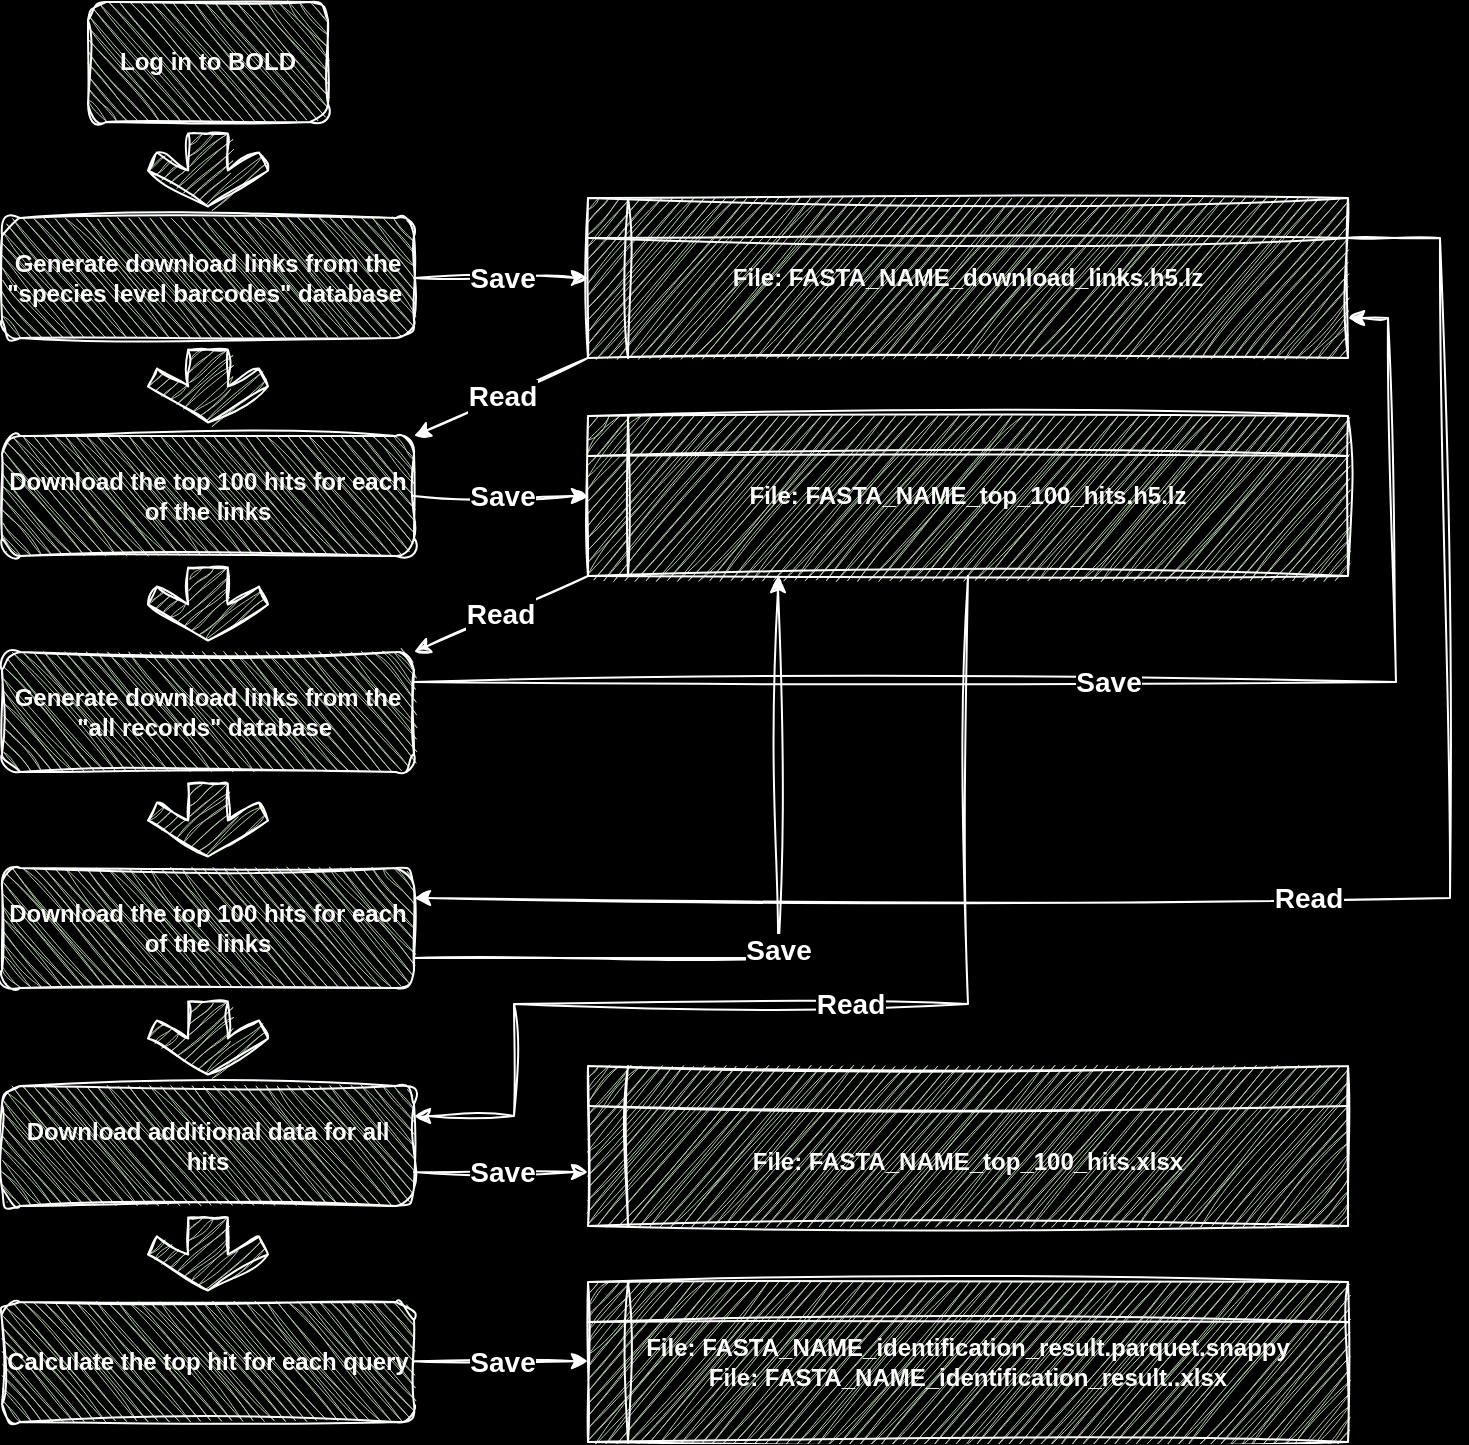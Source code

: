 <mxfile version="24.4.9" type="github">
  <diagram name="Seite-1" id="E304glDuHv-My9nMEjOT">
    <mxGraphModel dx="1027" dy="913" grid="0" gridSize="10" guides="1" tooltips="1" connect="1" arrows="1" fold="1" page="1" pageScale="1" pageWidth="827" pageHeight="1169" background="#000000" math="0" shadow="0">
      <root>
        <mxCell id="0" />
        <mxCell id="1" parent="0" />
        <mxCell id="v3sZ_OI-lQdHN_WBkO5k-1" value="&lt;b&gt;&lt;font color=&quot;#ffffff&quot; face=&quot;Helvetica&quot;&gt;Log in to BOLD&lt;/font&gt;&lt;/b&gt;" style="rounded=1;whiteSpace=wrap;html=1;flipV=1;labelBackgroundColor=none;fillColor=#B2C9AB;strokeColor=#ffffff;fontColor=#000000;glass=0;shadow=0;sketch=1;curveFitting=1;jiggle=2;" parent="1" vertex="1">
          <mxGeometry x="80" y="40" width="120" height="60" as="geometry" />
        </mxCell>
        <mxCell id="v3sZ_OI-lQdHN_WBkO5k-2" value="&lt;b&gt;&lt;font color=&quot;#ffffff&quot;&gt;Generate download links from the &quot;species level barcodes&quot; database&amp;nbsp;&lt;/font&gt;&lt;/b&gt;" style="rounded=1;whiteSpace=wrap;html=1;flipV=1;labelBackgroundColor=none;fillColor=#B2C9AB;strokeColor=#ffffff;fontColor=#000000;sketch=1;curveFitting=1;jiggle=2;" parent="1" vertex="1">
          <mxGeometry x="37" y="148" width="206" height="60" as="geometry" />
        </mxCell>
        <mxCell id="v3sZ_OI-lQdHN_WBkO5k-3" value="&lt;b&gt;&lt;font color=&quot;#ffffff&quot;&gt;Download the top 100 hits for each of the links&lt;/font&gt;&lt;/b&gt;" style="rounded=1;whiteSpace=wrap;html=1;flipV=1;labelBackgroundColor=none;fillColor=#B2C9AB;strokeColor=#ffffff;fontColor=#000000;sketch=1;curveFitting=1;jiggle=2;" parent="1" vertex="1">
          <mxGeometry x="37" y="257" width="206" height="60" as="geometry" />
        </mxCell>
        <mxCell id="v3sZ_OI-lQdHN_WBkO5k-12" value="&lt;b&gt;&lt;font color=&quot;#ffffff&quot;&gt;File: FASTA_NAME_download_links.h5.lz&lt;/font&gt;&lt;/b&gt;" style="shape=internalStorage;whiteSpace=wrap;html=1;backgroundOutline=1;labelBackgroundColor=none;fillColor=#B2C9AB;strokeColor=#FFFFFF;fontColor=#000000;sketch=1;curveFitting=1;jiggle=2;" parent="1" vertex="1">
          <mxGeometry x="330" y="138" width="380" height="80" as="geometry" />
        </mxCell>
        <mxCell id="v3sZ_OI-lQdHN_WBkO5k-24" value="&lt;b&gt;&lt;font color=&quot;#ffffff&quot;&gt;File: FASTA_NAME_top_100_hits.h5.lz&lt;/font&gt;&lt;/b&gt;" style="shape=internalStorage;whiteSpace=wrap;html=1;backgroundOutline=1;labelBackgroundColor=none;fillColor=#B2C9AB;strokeColor=#FFFFFF;fontColor=#000000;sketch=1;curveFitting=1;jiggle=2;" parent="1" vertex="1">
          <mxGeometry x="330" y="247" width="380" height="80" as="geometry" />
        </mxCell>
        <mxCell id="v3sZ_OI-lQdHN_WBkO5k-28" value="" style="html=1;shadow=0;dashed=0;align=center;verticalAlign=middle;shape=mxgraph.arrows2.sharpArrow2;dy1=0.67;dx1=18;dx2=18;dy3=0.15;dx3=27;notch=0;rotation=90;flipV=1;labelBackgroundColor=none;fillColor=#B2C9AB;strokeColor=#ffffff;fontColor=#46495D;sketch=1;curveFitting=1;jiggle=2;" parent="1" vertex="1">
          <mxGeometry x="121.75" y="94" width="36.5" height="60" as="geometry" />
        </mxCell>
        <mxCell id="v3sZ_OI-lQdHN_WBkO5k-29" value="" style="html=1;shadow=0;dashed=0;align=center;verticalAlign=middle;shape=mxgraph.arrows2.sharpArrow2;dy1=0.67;dx1=18;dx2=18;dy3=0.15;dx3=27;notch=0;rotation=90;flipV=1;labelBackgroundColor=none;fillColor=#B2C9AB;strokeColor=#ffffff;fontColor=#46495D;sketch=1;curveFitting=1;jiggle=2;" parent="1" vertex="1">
          <mxGeometry x="121.75" y="202" width="36.5" height="60" as="geometry" />
        </mxCell>
        <mxCell id="qcUZMT7_kW-sap-ayvWj-1" value="&lt;b&gt;&lt;font color=&quot;#ffffff&quot;&gt;Generate download links from the &quot;all records&quot; database&amp;nbsp;&lt;/font&gt;&lt;/b&gt;" style="rounded=1;whiteSpace=wrap;html=1;flipV=1;labelBackgroundColor=none;fillColor=#B2C9AB;strokeColor=#ffffff;fontColor=#000000;sketch=1;curveFitting=1;jiggle=2;" parent="1" vertex="1">
          <mxGeometry x="37" y="365" width="206" height="60" as="geometry" />
        </mxCell>
        <mxCell id="qcUZMT7_kW-sap-ayvWj-2" value="" style="html=1;shadow=0;dashed=0;align=center;verticalAlign=middle;shape=mxgraph.arrows2.sharpArrow2;dy1=0.67;dx1=18;dx2=18;dy3=0.15;dx3=27;notch=0;rotation=90;flipV=1;labelBackgroundColor=none;fillColor=#B2C9AB;strokeColor=#ffffff;fontColor=#46495D;sketch=1;curveFitting=1;jiggle=2;" parent="1" vertex="1">
          <mxGeometry x="121.75" y="311" width="36.5" height="60" as="geometry" />
        </mxCell>
        <mxCell id="qcUZMT7_kW-sap-ayvWj-12" value="&lt;b&gt;&lt;font color=&quot;#ffffff&quot;&gt;Download the top 100 hits for each of the links&lt;/font&gt;&lt;/b&gt;" style="rounded=1;whiteSpace=wrap;html=1;flipV=1;labelBackgroundColor=none;fillColor=#B2C9AB;strokeColor=#ffffff;fontColor=#000000;sketch=1;curveFitting=1;jiggle=2;" parent="1" vertex="1">
          <mxGeometry x="37" y="473" width="206" height="60" as="geometry" />
        </mxCell>
        <mxCell id="qcUZMT7_kW-sap-ayvWj-13" value="" style="html=1;shadow=0;dashed=0;align=center;verticalAlign=middle;shape=mxgraph.arrows2.sharpArrow2;dy1=0.67;dx1=18;dx2=18;dy3=0.15;dx3=27;notch=0;rotation=90;flipV=1;labelBackgroundColor=none;fillColor=#B2C9AB;strokeColor=#ffffff;fontColor=#46495D;sketch=1;curveFitting=1;jiggle=2;" parent="1" vertex="1">
          <mxGeometry x="121.75" y="419" width="36.5" height="60" as="geometry" />
        </mxCell>
        <mxCell id="qcUZMT7_kW-sap-ayvWj-19" value="" style="html=1;shadow=0;dashed=0;align=center;verticalAlign=middle;shape=mxgraph.arrows2.sharpArrow2;dy1=0.67;dx1=18;dx2=18;dy3=0.15;dx3=27;notch=0;rotation=90;flipV=1;labelBackgroundColor=none;fillColor=#B2C9AB;strokeColor=#ffffff;fontColor=#46495D;sketch=1;curveFitting=1;jiggle=2;" parent="1" vertex="1">
          <mxGeometry x="121.75" y="528" width="36.5" height="60" as="geometry" />
        </mxCell>
        <mxCell id="qcUZMT7_kW-sap-ayvWj-20" value="&lt;b&gt;&lt;font color=&quot;#ffffff&quot;&gt;Download additional data for all hits&lt;/font&gt;&lt;/b&gt;" style="rounded=1;whiteSpace=wrap;html=1;flipV=1;labelBackgroundColor=none;fillColor=#B2C9AB;strokeColor=#ffffff;fontColor=#000000;sketch=1;curveFitting=1;jiggle=2;" parent="1" vertex="1">
          <mxGeometry x="37" y="582" width="206" height="60" as="geometry" />
        </mxCell>
        <mxCell id="qcUZMT7_kW-sap-ayvWj-23" value="&lt;br&gt;&lt;div&gt;&lt;b&gt;&lt;font color=&quot;#ffffff&quot;&gt;File: FASTA_NAME_top_100_hits.xlsx&lt;/font&gt;&lt;/b&gt;&lt;br&gt;&lt;/div&gt;" style="shape=internalStorage;whiteSpace=wrap;html=1;backgroundOutline=1;labelBackgroundColor=none;fillColor=#B2C9AB;strokeColor=#ffffff;fontColor=#000000;sketch=1;curveFitting=1;jiggle=2;" parent="1" vertex="1">
          <mxGeometry x="330" y="572" width="380" height="80" as="geometry" />
        </mxCell>
        <mxCell id="qcUZMT7_kW-sap-ayvWj-26" value="&lt;b&gt;&lt;font color=&quot;#ffffff&quot;&gt;Calculate the top hit for each query&lt;/font&gt;&lt;/b&gt;" style="rounded=1;whiteSpace=wrap;html=1;flipV=1;labelBackgroundColor=none;fillColor=#B2C9AB;strokeColor=#ffffff;fontColor=#000000;sketch=1;curveFitting=1;jiggle=2;" parent="1" vertex="1">
          <mxGeometry x="37" y="690" width="206" height="60" as="geometry" />
        </mxCell>
        <mxCell id="qcUZMT7_kW-sap-ayvWj-27" value="" style="html=1;shadow=0;dashed=0;align=center;verticalAlign=middle;shape=mxgraph.arrows2.sharpArrow2;dy1=0.67;dx1=18;dx2=18;dy3=0.15;dx3=27;notch=0;rotation=90;flipV=1;labelBackgroundColor=none;fillColor=#B2C9AB;strokeColor=#ffffff;fontColor=#46495D;sketch=1;curveFitting=1;jiggle=2;" parent="1" vertex="1">
          <mxGeometry x="121.75" y="636" width="36.5" height="60" as="geometry" />
        </mxCell>
        <mxCell id="qcUZMT7_kW-sap-ayvWj-30" value="&lt;b&gt;&lt;font color=&quot;#ffffff&quot;&gt;File: FASTA_NAME_identification_result.parquet.snappy&lt;/font&gt;&lt;/b&gt;&lt;div&gt;&lt;b&gt;&lt;font color=&quot;#ffffff&quot;&gt;File: FASTA_NAME_identification_result..xlsx&lt;/font&gt;&lt;/b&gt;&lt;br&gt;&lt;/div&gt;" style="shape=internalStorage;whiteSpace=wrap;html=1;backgroundOutline=1;labelBackgroundColor=none;fillColor=#B2C9AB;strokeColor=#ffffff;fontColor=#000000;sketch=1;curveFitting=1;jiggle=2;" parent="1" vertex="1">
          <mxGeometry x="330" y="680" width="380" height="80" as="geometry" />
        </mxCell>
        <mxCell id="3W-dGtz34JTeuM_kxxyQ-4" value="Save" style="endArrow=classic;html=1;rounded=0;strokeColor=#ffffff;labelBackgroundColor=#000000;fontColor=#FFFFFF;fontSize=14;fontStyle=1;sketch=1;curveFitting=1;jiggle=2;exitX=1;exitY=0.5;exitDx=0;exitDy=0;entryX=0;entryY=0.5;entryDx=0;entryDy=0;" edge="1" parent="1" source="v3sZ_OI-lQdHN_WBkO5k-2" target="v3sZ_OI-lQdHN_WBkO5k-12">
          <mxGeometry relative="1" as="geometry">
            <mxPoint x="270" y="100" as="sourcePoint" />
            <mxPoint x="370" y="100" as="targetPoint" />
          </mxGeometry>
        </mxCell>
        <mxCell id="3W-dGtz34JTeuM_kxxyQ-7" value="Read" style="endArrow=classic;html=1;rounded=0;strokeColor=#ffffff;labelBackgroundColor=#000000;fontColor=#FFFFFF;fontSize=14;fontStyle=1;sketch=1;curveFitting=1;jiggle=2;entryX=1;entryY=0;entryDx=0;entryDy=0;exitX=0;exitY=1;exitDx=0;exitDy=0;" edge="1" parent="1" source="v3sZ_OI-lQdHN_WBkO5k-12" target="v3sZ_OI-lQdHN_WBkO5k-3">
          <mxGeometry relative="1" as="geometry">
            <mxPoint x="254" y="229" as="sourcePoint" />
            <mxPoint x="340" y="188" as="targetPoint" />
          </mxGeometry>
        </mxCell>
        <mxCell id="3W-dGtz34JTeuM_kxxyQ-8" value="Save" style="endArrow=classic;html=1;rounded=0;strokeColor=#ffffff;labelBackgroundColor=#000000;fontColor=#FFFFFF;fontSize=14;fontStyle=1;sketch=1;curveFitting=1;jiggle=2;exitX=1;exitY=0.5;exitDx=0;exitDy=0;entryX=0;entryY=0.5;entryDx=0;entryDy=0;" edge="1" parent="1" source="v3sZ_OI-lQdHN_WBkO5k-3" target="v3sZ_OI-lQdHN_WBkO5k-24">
          <mxGeometry relative="1" as="geometry">
            <mxPoint x="253" y="188" as="sourcePoint" />
            <mxPoint x="340" y="188" as="targetPoint" />
          </mxGeometry>
        </mxCell>
        <mxCell id="3W-dGtz34JTeuM_kxxyQ-9" value="Read" style="endArrow=classic;html=1;rounded=0;strokeColor=#ffffff;labelBackgroundColor=#000000;fontColor=#FFFFFF;fontSize=14;fontStyle=1;sketch=1;curveFitting=1;jiggle=2;entryX=1;entryY=0;entryDx=0;entryDy=0;exitX=0;exitY=1;exitDx=0;exitDy=0;" edge="1" parent="1" source="v3sZ_OI-lQdHN_WBkO5k-24" target="qcUZMT7_kW-sap-ayvWj-1">
          <mxGeometry relative="1" as="geometry">
            <mxPoint x="340" y="228" as="sourcePoint" />
            <mxPoint x="253" y="267" as="targetPoint" />
          </mxGeometry>
        </mxCell>
        <mxCell id="3W-dGtz34JTeuM_kxxyQ-10" value="Save" style="endArrow=classic;html=1;rounded=0;strokeColor=#ffffff;labelBackgroundColor=#000000;fontColor=#FFFFFF;fontSize=14;fontStyle=1;sketch=1;curveFitting=1;jiggle=2;exitX=1;exitY=0.25;exitDx=0;exitDy=0;entryX=1;entryY=0.75;entryDx=0;entryDy=0;" edge="1" parent="1" source="qcUZMT7_kW-sap-ayvWj-1" target="v3sZ_OI-lQdHN_WBkO5k-12">
          <mxGeometry relative="1" as="geometry">
            <mxPoint x="291" y="390" as="sourcePoint" />
            <mxPoint x="378" y="390" as="targetPoint" />
            <Array as="points">
              <mxPoint x="734" y="380" />
              <mxPoint x="730" y="198" />
            </Array>
          </mxGeometry>
        </mxCell>
        <mxCell id="3W-dGtz34JTeuM_kxxyQ-12" value="Read" style="endArrow=classic;html=1;rounded=0;strokeColor=#ffffff;labelBackgroundColor=#000000;fontColor=#FFFFFF;fontSize=14;fontStyle=1;sketch=1;curveFitting=1;jiggle=2;entryX=1;entryY=0.25;entryDx=0;entryDy=0;exitX=1;exitY=0.25;exitDx=0;exitDy=0;" edge="1" parent="1" source="v3sZ_OI-lQdHN_WBkO5k-12" target="qcUZMT7_kW-sap-ayvWj-12">
          <mxGeometry relative="1" as="geometry">
            <mxPoint x="606" y="464" as="sourcePoint" />
            <mxPoint x="519" y="502" as="targetPoint" />
            <Array as="points">
              <mxPoint x="756" y="158" />
              <mxPoint x="761" y="488" />
            </Array>
          </mxGeometry>
        </mxCell>
        <mxCell id="3W-dGtz34JTeuM_kxxyQ-14" value="Save" style="endArrow=classic;html=1;rounded=0;strokeColor=#ffffff;labelBackgroundColor=#000000;fontColor=#FFFFFF;fontSize=14;fontStyle=1;sketch=1;curveFitting=1;jiggle=2;exitX=1;exitY=0.75;exitDx=0;exitDy=0;entryX=0.25;entryY=1;entryDx=0;entryDy=0;" edge="1" parent="1" source="qcUZMT7_kW-sap-ayvWj-12" target="v3sZ_OI-lQdHN_WBkO5k-24">
          <mxGeometry relative="1" as="geometry">
            <mxPoint x="296" y="512" as="sourcePoint" />
            <mxPoint x="383" y="512" as="targetPoint" />
            <Array as="points">
              <mxPoint x="425" y="518" />
            </Array>
          </mxGeometry>
        </mxCell>
        <mxCell id="3W-dGtz34JTeuM_kxxyQ-15" value="Read" style="endArrow=classic;html=1;rounded=0;strokeColor=#ffffff;labelBackgroundColor=#000000;fontColor=#FFFFFF;fontSize=14;fontStyle=1;sketch=1;curveFitting=1;jiggle=2;entryX=1;entryY=0.25;entryDx=0;entryDy=0;exitX=0.5;exitY=1;exitDx=0;exitDy=0;" edge="1" parent="1" source="v3sZ_OI-lQdHN_WBkO5k-24" target="qcUZMT7_kW-sap-ayvWj-20">
          <mxGeometry relative="1" as="geometry">
            <mxPoint x="326" y="565" as="sourcePoint" />
            <mxPoint x="239" y="604" as="targetPoint" />
            <Array as="points">
              <mxPoint x="520" y="541" />
              <mxPoint x="293" y="541" />
              <mxPoint x="293" y="597" />
            </Array>
          </mxGeometry>
        </mxCell>
        <mxCell id="3W-dGtz34JTeuM_kxxyQ-16" value="Save" style="endArrow=classic;html=1;rounded=0;strokeColor=#ffffff;labelBackgroundColor=#000000;fontColor=#FFFFFF;fontSize=14;fontStyle=1;sketch=1;curveFitting=1;jiggle=2;exitX=1;exitY=0.5;exitDx=0;exitDy=0;entryX=0;entryY=0.5;entryDx=0;entryDy=0;" edge="1" parent="1">
          <mxGeometry relative="1" as="geometry">
            <mxPoint x="243" y="625" as="sourcePoint" />
            <mxPoint x="330" y="625" as="targetPoint" />
          </mxGeometry>
        </mxCell>
        <mxCell id="3W-dGtz34JTeuM_kxxyQ-17" value="Save" style="endArrow=classic;html=1;rounded=0;strokeColor=#ffffff;labelBackgroundColor=#000000;fontColor=#FFFFFF;fontSize=14;fontStyle=1;sketch=1;curveFitting=1;jiggle=2;exitX=1;exitY=0.5;exitDx=0;exitDy=0;entryX=0;entryY=0.5;entryDx=0;entryDy=0;" edge="1" parent="1">
          <mxGeometry relative="1" as="geometry">
            <mxPoint x="243" y="719.58" as="sourcePoint" />
            <mxPoint x="330" y="719.58" as="targetPoint" />
          </mxGeometry>
        </mxCell>
      </root>
    </mxGraphModel>
  </diagram>
</mxfile>
